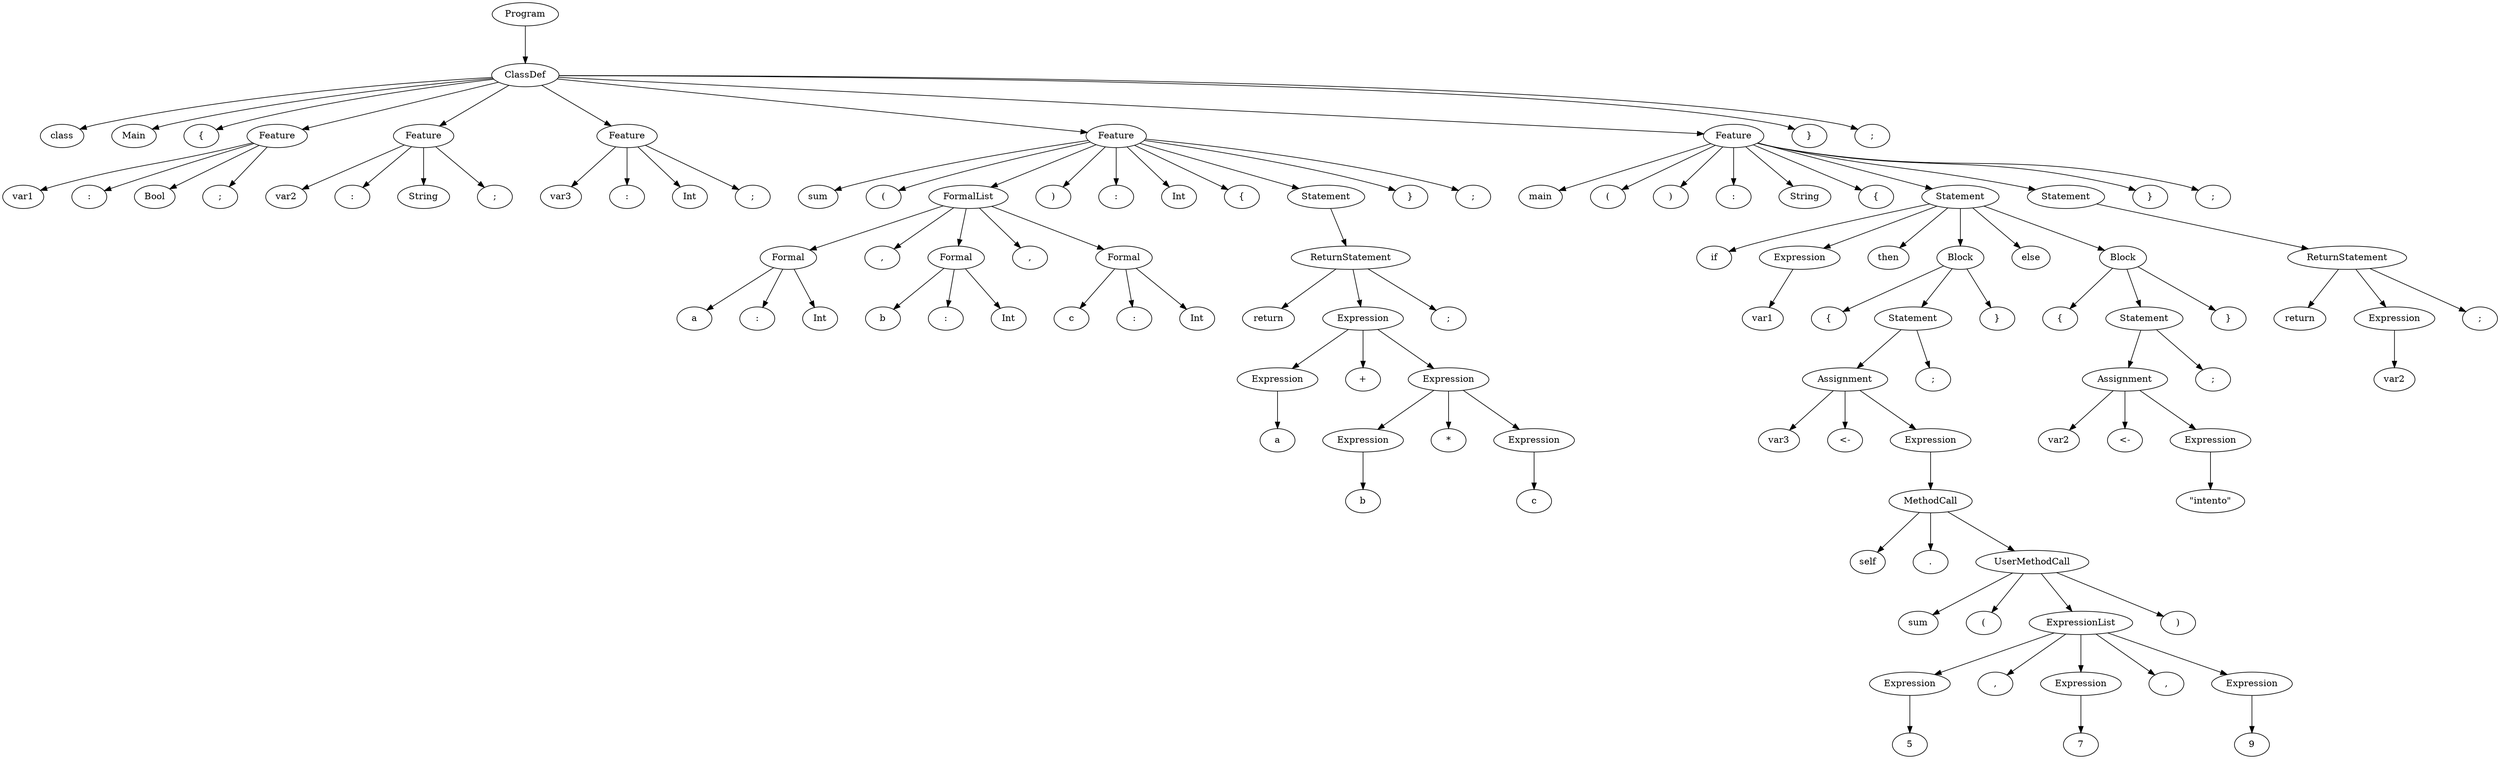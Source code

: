 digraph tree {
rankdir=TB;
nodesep=0.6;
ranksep=0.8;
    "Program_2681168983872" [label="Program"];
    "ClassDef_2681168983984" [label="ClassDef"];
    "class_2681194327936" [label="class"];
    "Main_2681194344832" [label="Main"];
    "{_2681194346560" [label="{"];
    "Feature_2681168984096" [label="Feature"];
    "var1_2681194347072" [label="var1"];
    ":_2681194347968" [label=":"];
    "Bool_2681194348032" [label="Bool"];
    ";_2681194348096" [label=";"];
    "Feature_2681168984544" [label="Feature"];
    "var2_2681194347776" [label="var2"];
    ":_2681194348288" [label=":"];
    "String_2681194348352" [label="String"];
    ";_2681194348416" [label=";"];
    "Feature_2681168984656" [label="Feature"];
    "var3_2681194347904" [label="var3"];
    ":_2681194397824" [label=":"];
    "Int_2681194397888" [label="Int"];
    ";_2681194397952" [label=";"];
    "Feature_2681168984768" [label="Feature"];
    "sum_2681194398080" [label="sum"];
    "(_2681194398208" [label="("];
    "FormalList_2681168984992" [label="FormalList"];
    "Formal_2681168985104" [label="Formal"];
    "a_2681194398336" [label="a"];
    ":_2681194398528" [label=":"];
    "Int_2681194398592" [label="Int"];
    ",_2681194398720" [label=","];
    "Formal_2681168985216" [label="Formal"];
    "b_2681194398848" [label="b"];
    ":_2681194398912" [label=":"];
    "Int_2681194398976" [label="Int"];
    ",_2681194399104" [label=","];
    "Formal_2681168985328" [label="Formal"];
    "c_2681194398464" [label="c"];
    ":_2681194399360" [label=":"];
    "Int_2681194399424" [label="Int"];
    ")_2681194399488" [label=")"];
    ":_2681194399552" [label=":"];
    "Int_2681194399680" [label="Int"];
    "{_2681194399744" [label="{"];
    "Statement_2681168985440" [label="Statement"];
    "ReturnStatement_2681168985776" [label="ReturnStatement"];
    "return_2681194400832" [label="return"];
    "Expression_2681194410720" [label="Expression"];
    "Expression_2681168985888" [label="Expression"];
    "a_2681194399808" [label="a"];
    "+_2681194347648" [label="+"];
    "Expression_2681194411504" [label="Expression"];
    "Expression_2681194410832" [label="Expression"];
    "b_2681264671424" [label="b"];
    "*_2681264672512" [label="*"];
    "Expression_2681194411168" [label="Expression"];
    "c_2681264671488" [label="c"];
    ";_2681264671232" [label=";"];
    "}_2681264671168" [label="}"];
    ";_2681194401536" [label=";"];
    "Feature_2681194411840" [label="Feature"];
    "main_2681194401152" [label="main"];
    "(_2681194399296" [label="("];
    ")_2681194400448" [label=")"];
    ":_2681194347136" [label=":"];
    "String_2681194346624" [label="String"];
    "{_2681264694976" [label="{"];
    "Statement_2681194411952" [label="Statement"];
    "if_2681264695104" [label="if"];
    "Expression_2681194412176" [label="Expression"];
    "var1_2681264695168" [label="var1"];
    "then_2681264695040" [label="then"];
    "Block_2681194412512" [label="Block"];
    "{_2681264695296" [label="{"];
    "Statement_2681194412624" [label="Statement"];
    "Assignment_2681194412960" [label="Assignment"];
    "var3_2681264695488" [label="var3"];
    "<-_2681264694848" [label="<-"];
    "Expression_2681194413072" [label="Expression"];
    "MethodCall_2681194413296" [label="MethodCall"];
    "self_2681264695616" [label="self"];
    "._2681264695552" [label="."];
    "UserMethodCall_2681194413408" [label="UserMethodCall"];
    "sum_2681264695680" [label="sum"];
    "(_2681264695232" [label="("];
    "ExpressionList_2681194413520" [label="ExpressionList"];
    "Expression_2681194413632" [label="Expression"];
    "5_2681264695808" [label="5"];
    ",_2681264696128" [label=","];
    "Expression_2681194413968" [label="Expression"];
    "7_2681264696256" [label="7"];
    ",_2681264696320" [label=","];
    "Expression_2681264705600" [label="Expression"];
    "9_2681264696448" [label="9"];
    ")_2681264696512" [label=")"];
    ";_2681264696576" [label=";"];
    "}_2681264696640" [label="}"];
    "else_2681264696832" [label="else"];
    "Block_2681264705824" [label="Block"];
    "{_2681264697024" [label="{"];
    "Statement_2681264705936" [label="Statement"];
    "Assignment_2681264706048" [label="Assignment"];
    "var2_2681264696896" [label="var2"];
    "<-_2681264697088" [label="<-"];
    "Expression_2681264706160" [label="Expression"];
    "\\\"intento\\\"_2681264697216" [label="\"intento\""];
    ";_2681264696960" [label=";"];
    "}_2681264697280" [label="}"];
    "Statement_2681264706384" [label="Statement"];
    "ReturnStatement_2681264706496" [label="ReturnStatement"];
    "return_2681264697152" [label="return"];
    "Expression_2681264706608" [label="Expression"];
    "var2_2681264713920" [label="var2"];
    ";_2681264713792" [label=";"];
    "}_2681264713984" [label="}"];
    ";_2681264694912" [label=";"];
    "}_2681264714048" [label="}"];
    ";_2681194348160" [label=";"];
    "Program_2681168983872" -> "ClassDef_2681168983984";
    "ClassDef_2681168983984" -> "class_2681194327936";
    "ClassDef_2681168983984" -> "Main_2681194344832";
    "ClassDef_2681168983984" -> "{_2681194346560";
    "ClassDef_2681168983984" -> "Feature_2681168984096";
    "ClassDef_2681168983984" -> "Feature_2681168984544";
    "ClassDef_2681168983984" -> "Feature_2681168984656";
    "ClassDef_2681168983984" -> "Feature_2681168984768";
    "ClassDef_2681168983984" -> "Feature_2681194411840";
    "ClassDef_2681168983984" -> "}_2681264714048";
    "ClassDef_2681168983984" -> ";_2681194348160";
    "Feature_2681168984096" -> "var1_2681194347072";
    "Feature_2681168984096" -> ":_2681194347968";
    "Feature_2681168984096" -> "Bool_2681194348032";
    "Feature_2681168984096" -> ";_2681194348096";
    "Feature_2681168984544" -> "var2_2681194347776";
    "Feature_2681168984544" -> ":_2681194348288";
    "Feature_2681168984544" -> "String_2681194348352";
    "Feature_2681168984544" -> ";_2681194348416";
    "Feature_2681168984656" -> "var3_2681194347904";
    "Feature_2681168984656" -> ":_2681194397824";
    "Feature_2681168984656" -> "Int_2681194397888";
    "Feature_2681168984656" -> ";_2681194397952";
    "Feature_2681168984768" -> "sum_2681194398080";
    "Feature_2681168984768" -> "(_2681194398208";
    "Feature_2681168984768" -> "FormalList_2681168984992";
    "Feature_2681168984768" -> ")_2681194399488";
    "Feature_2681168984768" -> ":_2681194399552";
    "Feature_2681168984768" -> "Int_2681194399680";
    "Feature_2681168984768" -> "{_2681194399744";
    "Feature_2681168984768" -> "Statement_2681168985440";
    "Feature_2681168984768" -> "}_2681264671168";
    "Feature_2681168984768" -> ";_2681194401536";
    "FormalList_2681168984992" -> "Formal_2681168985104";
    "FormalList_2681168984992" -> ",_2681194398720";
    "FormalList_2681168984992" -> "Formal_2681168985216";
    "FormalList_2681168984992" -> ",_2681194399104";
    "FormalList_2681168984992" -> "Formal_2681168985328";
    "Formal_2681168985104" -> "a_2681194398336";
    "Formal_2681168985104" -> ":_2681194398528";
    "Formal_2681168985104" -> "Int_2681194398592";
    "Formal_2681168985216" -> "b_2681194398848";
    "Formal_2681168985216" -> ":_2681194398912";
    "Formal_2681168985216" -> "Int_2681194398976";
    "Formal_2681168985328" -> "c_2681194398464";
    "Formal_2681168985328" -> ":_2681194399360";
    "Formal_2681168985328" -> "Int_2681194399424";
    "Statement_2681168985440" -> "ReturnStatement_2681168985776";
    "ReturnStatement_2681168985776" -> "return_2681194400832";
    "ReturnStatement_2681168985776" -> "Expression_2681194410720";
    "ReturnStatement_2681168985776" -> ";_2681264671232";
    "Expression_2681194410720" -> "Expression_2681168985888";
    "Expression_2681194410720" -> "+_2681194347648";
    "Expression_2681194410720" -> "Expression_2681194411504";
    "Expression_2681168985888" -> "a_2681194399808";
    "Expression_2681194411504" -> "Expression_2681194410832";
    "Expression_2681194411504" -> "*_2681264672512";
    "Expression_2681194411504" -> "Expression_2681194411168";
    "Expression_2681194410832" -> "b_2681264671424";
    "Expression_2681194411168" -> "c_2681264671488";
    "Feature_2681194411840" -> "main_2681194401152";
    "Feature_2681194411840" -> "(_2681194399296";
    "Feature_2681194411840" -> ")_2681194400448";
    "Feature_2681194411840" -> ":_2681194347136";
    "Feature_2681194411840" -> "String_2681194346624";
    "Feature_2681194411840" -> "{_2681264694976";
    "Feature_2681194411840" -> "Statement_2681194411952";
    "Feature_2681194411840" -> "Statement_2681264706384";
    "Feature_2681194411840" -> "}_2681264713984";
    "Feature_2681194411840" -> ";_2681264694912";
    "Statement_2681194411952" -> "if_2681264695104";
    "Statement_2681194411952" -> "Expression_2681194412176";
    "Statement_2681194411952" -> "then_2681264695040";
    "Statement_2681194411952" -> "Block_2681194412512";
    "Statement_2681194411952" -> "else_2681264696832";
    "Statement_2681194411952" -> "Block_2681264705824";
    "Expression_2681194412176" -> "var1_2681264695168";
    "Block_2681194412512" -> "{_2681264695296";
    "Block_2681194412512" -> "Statement_2681194412624";
    "Block_2681194412512" -> "}_2681264696640";
    "Statement_2681194412624" -> "Assignment_2681194412960";
    "Statement_2681194412624" -> ";_2681264696576";
    "Assignment_2681194412960" -> "var3_2681264695488";
    "Assignment_2681194412960" -> "<-_2681264694848";
    "Assignment_2681194412960" -> "Expression_2681194413072";
    "Expression_2681194413072" -> "MethodCall_2681194413296";
    "MethodCall_2681194413296" -> "self_2681264695616";
    "MethodCall_2681194413296" -> "._2681264695552";
    "MethodCall_2681194413296" -> "UserMethodCall_2681194413408";
    "UserMethodCall_2681194413408" -> "sum_2681264695680";
    "UserMethodCall_2681194413408" -> "(_2681264695232";
    "UserMethodCall_2681194413408" -> "ExpressionList_2681194413520";
    "UserMethodCall_2681194413408" -> ")_2681264696512";
    "ExpressionList_2681194413520" -> "Expression_2681194413632";
    "ExpressionList_2681194413520" -> ",_2681264696128";
    "ExpressionList_2681194413520" -> "Expression_2681194413968";
    "ExpressionList_2681194413520" -> ",_2681264696320";
    "ExpressionList_2681194413520" -> "Expression_2681264705600";
    "Expression_2681194413632" -> "5_2681264695808";
    "Expression_2681194413968" -> "7_2681264696256";
    "Expression_2681264705600" -> "9_2681264696448";
    "Block_2681264705824" -> "{_2681264697024";
    "Block_2681264705824" -> "Statement_2681264705936";
    "Block_2681264705824" -> "}_2681264697280";
    "Statement_2681264705936" -> "Assignment_2681264706048";
    "Statement_2681264705936" -> ";_2681264696960";
    "Assignment_2681264706048" -> "var2_2681264696896";
    "Assignment_2681264706048" -> "<-_2681264697088";
    "Assignment_2681264706048" -> "Expression_2681264706160";
    "Expression_2681264706160" -> "\\\"intento\\\"_2681264697216";
    "Statement_2681264706384" -> "ReturnStatement_2681264706496";
    "ReturnStatement_2681264706496" -> "return_2681264697152";
    "ReturnStatement_2681264706496" -> "Expression_2681264706608";
    "ReturnStatement_2681264706496" -> ";_2681264713792";
    "Expression_2681264706608" -> "var2_2681264713920";
}
